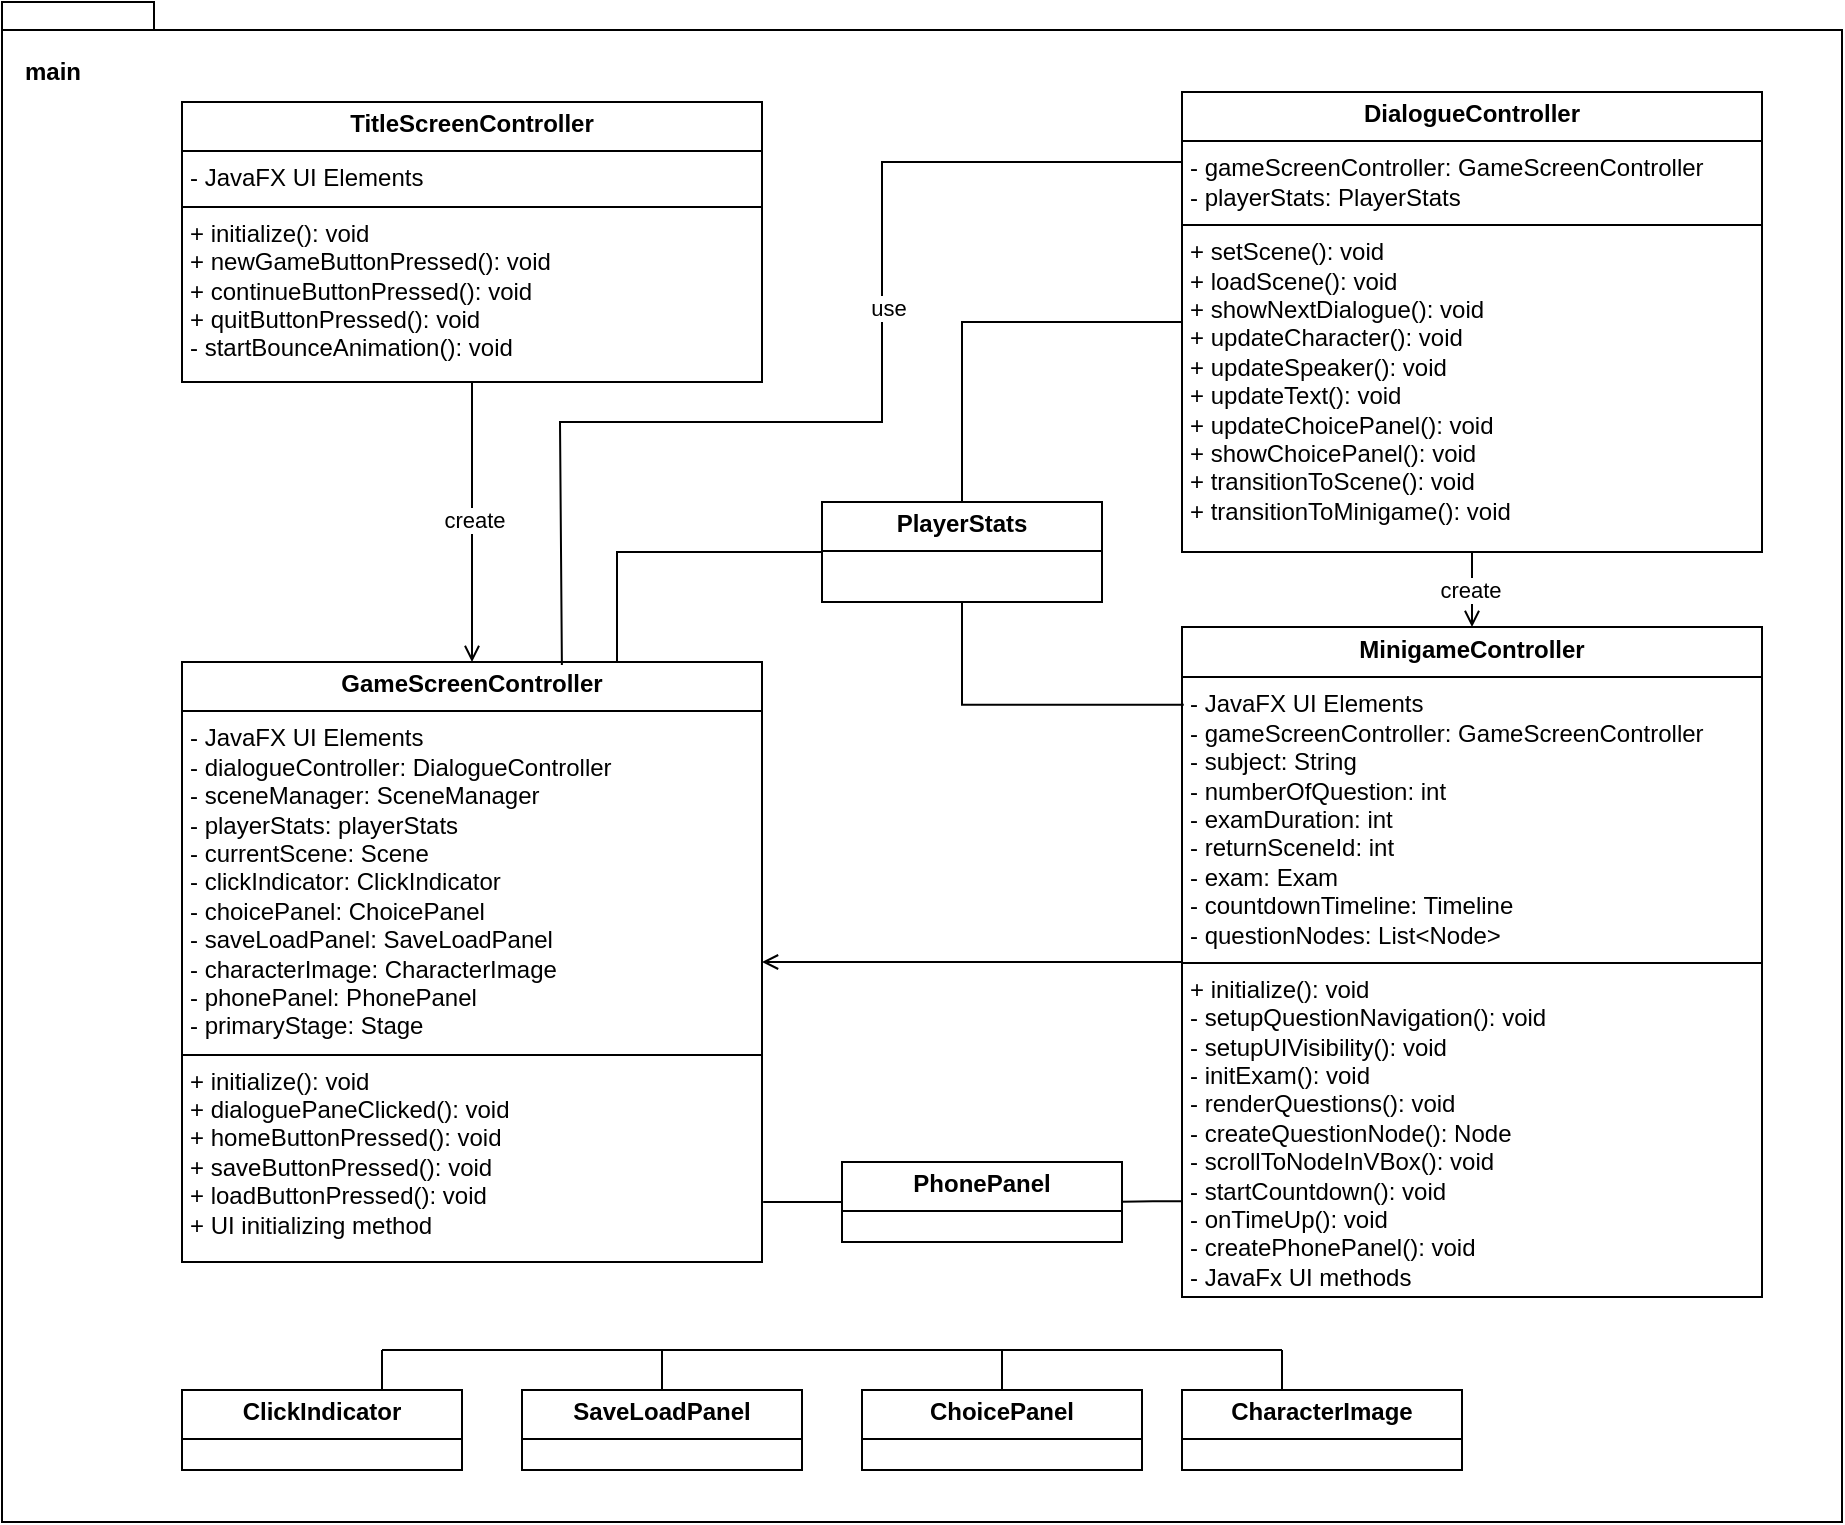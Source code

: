 <mxfile version="27.1.5">
  <diagram name="Page-1" id="SqGCTpaOQzMtZz4SnV6E">
    <mxGraphModel dx="1585" dy="845" grid="1" gridSize="10" guides="1" tooltips="1" connect="1" arrows="1" fold="1" page="1" pageScale="1" pageWidth="827" pageHeight="1169" math="0" shadow="0">
      <root>
        <mxCell id="0" />
        <mxCell id="1" parent="0" />
        <mxCell id="EHqXg8fL_dyRlc8cgFJ2-37" value="" style="shape=folder;fontStyle=1;spacingTop=10;tabWidth=40;tabHeight=14;tabPosition=left;html=1;whiteSpace=wrap;" vertex="1" parent="1">
          <mxGeometry x="110" y="50" width="920" height="760" as="geometry" />
        </mxCell>
        <mxCell id="EHqXg8fL_dyRlc8cgFJ2-39" value="&lt;p style=&quot;margin:0px;margin-top:4px;text-align:center;&quot;&gt;&lt;b&gt;TitleScreenController&lt;/b&gt;&lt;/p&gt;&lt;hr size=&quot;1&quot; style=&quot;border-style:solid;&quot;&gt;&lt;p style=&quot;margin:0px;margin-left:4px;&quot;&gt;- JavaFX UI Elements&lt;/p&gt;&lt;hr size=&quot;1&quot; style=&quot;border-style:solid;&quot;&gt;&lt;p style=&quot;margin:0px;margin-left:4px;&quot;&gt;+ initialize(): void&lt;/p&gt;&lt;p style=&quot;margin:0px;margin-left:4px;&quot;&gt;+ newGameButtonPressed(): void&lt;/p&gt;&lt;p style=&quot;margin:0px;margin-left:4px;&quot;&gt;+ continueButtonPressed(): void&lt;/p&gt;&lt;p style=&quot;margin:0px;margin-left:4px;&quot;&gt;+ quitButtonPressed(): void&lt;/p&gt;&lt;p style=&quot;margin:0px;margin-left:4px;&quot;&gt;- startBounceAnimation(): void&lt;/p&gt;" style="verticalAlign=top;align=left;overflow=fill;html=1;whiteSpace=wrap;" vertex="1" parent="1">
          <mxGeometry x="200" y="100" width="290" height="140" as="geometry" />
        </mxCell>
        <mxCell id="EHqXg8fL_dyRlc8cgFJ2-40" value="&lt;p style=&quot;margin:0px;margin-top:4px;text-align:center;&quot;&gt;&lt;b&gt;GameScreenController&lt;/b&gt;&lt;/p&gt;&lt;hr size=&quot;1&quot; style=&quot;border-style:solid;&quot;&gt;&lt;p style=&quot;margin:0px;margin-left:4px;&quot;&gt;- JavaFX UI Elements&lt;/p&gt;&lt;p style=&quot;margin:0px;margin-left:4px;&quot;&gt;- dialogueController: DialogueController&lt;/p&gt;&lt;p style=&quot;margin:0px;margin-left:4px;&quot;&gt;- sceneManager: SceneManager&lt;/p&gt;&lt;p style=&quot;margin:0px;margin-left:4px;&quot;&gt;- playerStats: playerStats&lt;/p&gt;&lt;p style=&quot;margin:0px;margin-left:4px;&quot;&gt;- currentScene: Scene&lt;/p&gt;&lt;p style=&quot;margin:0px;margin-left:4px;&quot;&gt;- clickIndicator: ClickIndicator&lt;/p&gt;&lt;p style=&quot;margin:0px;margin-left:4px;&quot;&gt;- choicePanel: ChoicePanel&lt;/p&gt;&lt;p style=&quot;margin:0px;margin-left:4px;&quot;&gt;- saveLoadPanel: SaveLoadPanel&lt;/p&gt;&lt;p style=&quot;margin:0px;margin-left:4px;&quot;&gt;- characterImage: CharacterImage&lt;/p&gt;&lt;p style=&quot;margin:0px;margin-left:4px;&quot;&gt;- phonePanel: PhonePanel&lt;/p&gt;&lt;p style=&quot;margin:0px;margin-left:4px;&quot;&gt;- primaryStage: Stage&lt;/p&gt;&lt;hr size=&quot;1&quot; style=&quot;border-style:solid;&quot;&gt;&lt;p style=&quot;margin:0px;margin-left:4px;&quot;&gt;+ initialize(): void&lt;/p&gt;&lt;p style=&quot;margin:0px;margin-left:4px;&quot;&gt;+&amp;nbsp;dialoguePaneClicked(): void&lt;/p&gt;&lt;p style=&quot;margin:0px;margin-left:4px;&quot;&gt;+ homeButtonPressed(): void&lt;/p&gt;&lt;p style=&quot;margin:0px;margin-left:4px;&quot;&gt;+ saveButtonPressed(): void&lt;/p&gt;&lt;p style=&quot;margin:0px;margin-left:4px;&quot;&gt;+ loadButtonPressed(): void&lt;/p&gt;&lt;p style=&quot;margin:0px;margin-left:4px;&quot;&gt;+ UI initializing method&lt;/p&gt;" style="verticalAlign=top;align=left;overflow=fill;html=1;whiteSpace=wrap;" vertex="1" parent="1">
          <mxGeometry x="200" y="380" width="290" height="300" as="geometry" />
        </mxCell>
        <mxCell id="EHqXg8fL_dyRlc8cgFJ2-41" value="&lt;p style=&quot;margin:0px;margin-top:4px;text-align:center;&quot;&gt;&lt;b&gt;DialogueController&lt;/b&gt;&lt;/p&gt;&lt;hr size=&quot;1&quot; style=&quot;border-style:solid;&quot;&gt;&lt;p style=&quot;margin:0px;margin-left:4px;&quot;&gt;- gameScreenController: GameScreenController&lt;/p&gt;&lt;p style=&quot;margin:0px;margin-left:4px;&quot;&gt;- playerStats: PlayerStats&lt;/p&gt;&lt;hr size=&quot;1&quot; style=&quot;border-style:solid;&quot;&gt;&lt;p style=&quot;margin:0px;margin-left:4px;&quot;&gt;&lt;span style=&quot;background-color: transparent;&quot;&gt;+&amp;nbsp;&lt;/span&gt;&lt;span style=&quot;background-color: transparent;&quot;&gt;setScene(): void&lt;/span&gt;&lt;/p&gt;&lt;p style=&quot;margin:0px;margin-left:4px;&quot;&gt;+&amp;nbsp;&lt;span style=&quot;background-color: transparent;&quot;&gt;loadScene(): void&lt;/span&gt;&lt;/p&gt;&lt;p style=&quot;margin:0px;margin-left:4px;&quot;&gt;+&amp;nbsp;&lt;span style=&quot;background-color: transparent;&quot;&gt;showNextDialogue(): void&lt;/span&gt;&lt;/p&gt;&lt;p style=&quot;margin:0px;margin-left:4px;&quot;&gt;+ u&lt;span style=&quot;background-color: transparent;&quot;&gt;pdateCharacter(): void&lt;/span&gt;&lt;/p&gt;&lt;p style=&quot;margin:0px;margin-left:4px;&quot;&gt;+&amp;nbsp;&lt;span style=&quot;background-color: transparent;&quot;&gt;updateSpeaker(): void&lt;/span&gt;&lt;/p&gt;&lt;p style=&quot;margin:0px;margin-left:4px;&quot;&gt;+&amp;nbsp;&lt;span style=&quot;background-color: transparent;&quot;&gt;updateText(): void&lt;/span&gt;&lt;/p&gt;&lt;p style=&quot;margin:0px;margin-left:4px;&quot;&gt;+&amp;nbsp;&lt;span style=&quot;background-color: transparent;&quot;&gt;updateChoicePanel(): void&lt;/span&gt;&lt;/p&gt;&lt;p style=&quot;margin:0px;margin-left:4px;&quot;&gt;+&amp;nbsp;&lt;span style=&quot;background-color: transparent;&quot;&gt;showChoicePanel(): void&lt;/span&gt;&lt;/p&gt;&lt;p style=&quot;margin:0px;margin-left:4px;&quot;&gt;+&amp;nbsp;&lt;span style=&quot;background-color: transparent;&quot;&gt;transitionToScene(): void&lt;/span&gt;&lt;/p&gt;&lt;p style=&quot;margin:0px;margin-left:4px;&quot;&gt;+&amp;nbsp;&lt;span style=&quot;background-color: transparent;&quot;&gt;transitionToMinigame(): void&lt;/span&gt;&lt;br&gt;&lt;/p&gt;" style="verticalAlign=top;align=left;overflow=fill;html=1;whiteSpace=wrap;" vertex="1" parent="1">
          <mxGeometry x="700" y="95" width="290" height="230" as="geometry" />
        </mxCell>
        <mxCell id="EHqXg8fL_dyRlc8cgFJ2-43" value="&lt;p style=&quot;margin:0px;margin-top:4px;text-align:center;&quot;&gt;&lt;b&gt;MinigameController&lt;/b&gt;&lt;/p&gt;&lt;hr size=&quot;1&quot; style=&quot;border-style:solid;&quot;&gt;&lt;p style=&quot;margin:0px;margin-left:4px;&quot;&gt;- JavaFX UI Elements&lt;/p&gt;&lt;p style=&quot;margin:0px;margin-left:4px;&quot;&gt;- gameScreenController: GameScreenController&lt;br&gt;&lt;/p&gt;&lt;p style=&quot;margin:0px;margin-left:4px;&quot;&gt;- subject: String&lt;/p&gt;&lt;p style=&quot;margin:0px;margin-left:4px;&quot;&gt;- numberOfQuestion: int&lt;/p&gt;&lt;p style=&quot;margin:0px;margin-left:4px;&quot;&gt;- examDuration: int&lt;/p&gt;&lt;p style=&quot;margin:0px;margin-left:4px;&quot;&gt;- returnSceneId: int&lt;/p&gt;&lt;p style=&quot;margin:0px;margin-left:4px;&quot;&gt;- exam: Exam&lt;/p&gt;&lt;p style=&quot;margin:0px;margin-left:4px;&quot;&gt;- countdownTimeline: Timeline&lt;/p&gt;&lt;p style=&quot;margin:0px;margin-left:4px;&quot;&gt;- questionNodes: List&amp;lt;Node&amp;gt;&lt;/p&gt;&lt;hr size=&quot;1&quot; style=&quot;border-style:solid;&quot;&gt;&lt;p style=&quot;margin:0px;margin-left:4px;&quot;&gt;+ initialize(): void&lt;/p&gt;&lt;p style=&quot;margin:0px;margin-left:4px;&quot;&gt;- setupQuestionNavigation(): void&lt;/p&gt;&lt;p style=&quot;margin:0px;margin-left:4px;&quot;&gt;- setupUIVisibility(): void&lt;/p&gt;&lt;p style=&quot;margin:0px;margin-left:4px;&quot;&gt;- initExam(): void&lt;/p&gt;&lt;p style=&quot;margin:0px;margin-left:4px;&quot;&gt;- renderQuestions(): void&amp;nbsp;&lt;/p&gt;&lt;p style=&quot;margin:0px;margin-left:4px;&quot;&gt;- createQuestionNode(): Node&lt;/p&gt;&lt;p style=&quot;margin:0px;margin-left:4px;&quot;&gt;- scrollToNodeInVBox(): void&lt;/p&gt;&lt;p style=&quot;margin:0px;margin-left:4px;&quot;&gt;- startCountdown(): void&lt;/p&gt;&lt;p style=&quot;margin:0px;margin-left:4px;&quot;&gt;- onTimeUp(): void&lt;/p&gt;&lt;p style=&quot;margin:0px;margin-left:4px;&quot;&gt;- createPhonePanel(): void&lt;/p&gt;&lt;p style=&quot;margin:0px;margin-left:4px;&quot;&gt;- JavaFx UI methods&lt;/p&gt;" style="verticalAlign=top;align=left;overflow=fill;html=1;whiteSpace=wrap;" vertex="1" parent="1">
          <mxGeometry x="700" y="362.5" width="290" height="335" as="geometry" />
        </mxCell>
        <mxCell id="EHqXg8fL_dyRlc8cgFJ2-44" value="&lt;b&gt;main&lt;/b&gt;" style="text;html=1;align=center;verticalAlign=middle;resizable=0;points=[];autosize=1;strokeColor=none;fillColor=none;" vertex="1" parent="1">
          <mxGeometry x="110" y="70" width="50" height="30" as="geometry" />
        </mxCell>
        <mxCell id="EHqXg8fL_dyRlc8cgFJ2-45" value="" style="endArrow=none;html=1;edgeStyle=orthogonalEdgeStyle;rounded=0;endFill=0;startFill=0;startArrow=open;" edge="1" parent="1" source="EHqXg8fL_dyRlc8cgFJ2-40" target="EHqXg8fL_dyRlc8cgFJ2-39">
          <mxGeometry relative="1" as="geometry">
            <mxPoint x="370" y="380" as="sourcePoint" />
            <mxPoint x="530" y="380" as="targetPoint" />
          </mxGeometry>
        </mxCell>
        <mxCell id="EHqXg8fL_dyRlc8cgFJ2-61" value="create" style="edgeLabel;html=1;align=center;verticalAlign=middle;resizable=0;points=[];" vertex="1" connectable="0" parent="EHqXg8fL_dyRlc8cgFJ2-45">
          <mxGeometry x="0.017" y="-1" relative="1" as="geometry">
            <mxPoint as="offset" />
          </mxGeometry>
        </mxCell>
        <mxCell id="EHqXg8fL_dyRlc8cgFJ2-48" value="&lt;p style=&quot;margin:0px;margin-top:4px;text-align:center;&quot;&gt;&lt;b&gt;PlayerStats&lt;/b&gt;&lt;/p&gt;&lt;hr size=&quot;1&quot; style=&quot;border-style:solid;&quot;&gt;&lt;div style=&quot;height:2px;&quot;&gt;&lt;/div&gt;" style="verticalAlign=top;align=left;overflow=fill;html=1;whiteSpace=wrap;" vertex="1" parent="1">
          <mxGeometry x="520" y="300" width="140" height="50" as="geometry" />
        </mxCell>
        <mxCell id="EHqXg8fL_dyRlc8cgFJ2-49" value="" style="endArrow=none;html=1;edgeStyle=orthogonalEdgeStyle;rounded=0;startArrow=open;startFill=0;" edge="1" parent="1" source="EHqXg8fL_dyRlc8cgFJ2-43" target="EHqXg8fL_dyRlc8cgFJ2-41">
          <mxGeometry relative="1" as="geometry">
            <mxPoint x="355" y="390" as="sourcePoint" />
            <mxPoint x="355" y="290" as="targetPoint" />
          </mxGeometry>
        </mxCell>
        <mxCell id="EHqXg8fL_dyRlc8cgFJ2-60" value="create" style="edgeLabel;html=1;align=center;verticalAlign=middle;resizable=0;points=[];" vertex="1" connectable="0" parent="EHqXg8fL_dyRlc8cgFJ2-49">
          <mxGeometry x="-0.013" y="1" relative="1" as="geometry">
            <mxPoint as="offset" />
          </mxGeometry>
        </mxCell>
        <mxCell id="EHqXg8fL_dyRlc8cgFJ2-50" value="" style="endArrow=open;html=1;edgeStyle=orthogonalEdgeStyle;rounded=0;endFill=0;" edge="1" parent="1" source="EHqXg8fL_dyRlc8cgFJ2-43" target="EHqXg8fL_dyRlc8cgFJ2-40">
          <mxGeometry relative="1" as="geometry">
            <mxPoint x="855" y="373" as="sourcePoint" />
            <mxPoint x="855" y="335" as="targetPoint" />
          </mxGeometry>
        </mxCell>
        <mxCell id="EHqXg8fL_dyRlc8cgFJ2-52" value="" style="endArrow=none;html=1;edgeStyle=orthogonalEdgeStyle;rounded=0;exitX=0.003;exitY=0.116;exitDx=0;exitDy=0;exitPerimeter=0;" edge="1" parent="1" source="EHqXg8fL_dyRlc8cgFJ2-43" target="EHqXg8fL_dyRlc8cgFJ2-48">
          <mxGeometry relative="1" as="geometry">
            <mxPoint x="710" y="540" as="sourcePoint" />
            <mxPoint x="500" y="540" as="targetPoint" />
          </mxGeometry>
        </mxCell>
        <mxCell id="EHqXg8fL_dyRlc8cgFJ2-53" value="" style="endArrow=none;html=1;edgeStyle=orthogonalEdgeStyle;rounded=0;entryX=0.5;entryY=0;entryDx=0;entryDy=0;" edge="1" parent="1" source="EHqXg8fL_dyRlc8cgFJ2-41" target="EHqXg8fL_dyRlc8cgFJ2-48">
          <mxGeometry relative="1" as="geometry">
            <mxPoint x="711" y="221" as="sourcePoint" />
            <mxPoint x="600" y="180" as="targetPoint" />
          </mxGeometry>
        </mxCell>
        <mxCell id="EHqXg8fL_dyRlc8cgFJ2-54" value="" style="endArrow=none;html=1;edgeStyle=orthogonalEdgeStyle;rounded=0;exitX=0;exitY=0.5;exitDx=0;exitDy=0;entryX=0.75;entryY=0;entryDx=0;entryDy=0;" edge="1" parent="1" source="EHqXg8fL_dyRlc8cgFJ2-48" target="EHqXg8fL_dyRlc8cgFJ2-40">
          <mxGeometry relative="1" as="geometry">
            <mxPoint x="525" y="359.54" as="sourcePoint" />
            <mxPoint x="414" y="318.54" as="targetPoint" />
          </mxGeometry>
        </mxCell>
        <mxCell id="EHqXg8fL_dyRlc8cgFJ2-55" value="" style="endArrow=none;html=1;edgeStyle=orthogonalEdgeStyle;rounded=0;exitX=0.655;exitY=0.005;exitDx=0;exitDy=0;exitPerimeter=0;" edge="1" parent="1" source="EHqXg8fL_dyRlc8cgFJ2-40" target="EHqXg8fL_dyRlc8cgFJ2-41">
          <mxGeometry relative="1" as="geometry">
            <mxPoint x="389" y="360" as="sourcePoint" />
            <mxPoint x="720" y="130" as="targetPoint" />
            <Array as="points">
              <mxPoint x="389" y="382" />
              <mxPoint x="389" y="260" />
              <mxPoint x="550" y="260" />
              <mxPoint x="550" y="130" />
            </Array>
          </mxGeometry>
        </mxCell>
        <mxCell id="EHqXg8fL_dyRlc8cgFJ2-59" value="use" style="edgeLabel;html=1;align=center;verticalAlign=middle;resizable=0;points=[];" vertex="1" connectable="0" parent="EHqXg8fL_dyRlc8cgFJ2-55">
          <mxGeometry x="0.209" y="-3" relative="1" as="geometry">
            <mxPoint as="offset" />
          </mxGeometry>
        </mxCell>
        <mxCell id="EHqXg8fL_dyRlc8cgFJ2-62" value="&lt;p style=&quot;margin:0px;margin-top:4px;text-align:center;&quot;&gt;&lt;b&gt;CharacterImage&lt;/b&gt;&lt;/p&gt;&lt;hr size=&quot;1&quot; style=&quot;border-style:solid;&quot;&gt;&lt;div style=&quot;height:2px;&quot;&gt;&lt;/div&gt;" style="verticalAlign=top;align=left;overflow=fill;html=1;whiteSpace=wrap;" vertex="1" parent="1">
          <mxGeometry x="700" y="744" width="140" height="40" as="geometry" />
        </mxCell>
        <mxCell id="EHqXg8fL_dyRlc8cgFJ2-63" value="&lt;p style=&quot;margin:0px;margin-top:4px;text-align:center;&quot;&gt;&lt;b&gt;ChoicePanel&lt;/b&gt;&lt;/p&gt;&lt;hr size=&quot;1&quot; style=&quot;border-style:solid;&quot;&gt;&lt;div style=&quot;height:2px;&quot;&gt;&lt;/div&gt;" style="verticalAlign=top;align=left;overflow=fill;html=1;whiteSpace=wrap;" vertex="1" parent="1">
          <mxGeometry x="540" y="744" width="140" height="40" as="geometry" />
        </mxCell>
        <mxCell id="EHqXg8fL_dyRlc8cgFJ2-64" value="&lt;p style=&quot;margin:0px;margin-top:4px;text-align:center;&quot;&gt;&lt;b&gt;ClickIndicator&lt;/b&gt;&lt;/p&gt;&lt;hr size=&quot;1&quot; style=&quot;border-style:solid;&quot;&gt;&lt;div style=&quot;height:2px;&quot;&gt;&lt;/div&gt;" style="verticalAlign=top;align=left;overflow=fill;html=1;whiteSpace=wrap;" vertex="1" parent="1">
          <mxGeometry x="200" y="744" width="140" height="40" as="geometry" />
        </mxCell>
        <mxCell id="EHqXg8fL_dyRlc8cgFJ2-65" value="&lt;p style=&quot;margin:0px;margin-top:4px;text-align:center;&quot;&gt;&lt;b&gt;PhonePanel&lt;/b&gt;&lt;/p&gt;&lt;hr size=&quot;1&quot; style=&quot;border-style:solid;&quot;&gt;&lt;div style=&quot;height:2px;&quot;&gt;&lt;/div&gt;" style="verticalAlign=top;align=left;overflow=fill;html=1;whiteSpace=wrap;" vertex="1" parent="1">
          <mxGeometry x="530" y="630" width="140" height="40" as="geometry" />
        </mxCell>
        <mxCell id="EHqXg8fL_dyRlc8cgFJ2-66" value="&lt;p style=&quot;margin:0px;margin-top:4px;text-align:center;&quot;&gt;&lt;b&gt;SaveLoadPanel&lt;/b&gt;&lt;/p&gt;&lt;hr size=&quot;1&quot; style=&quot;border-style:solid;&quot;&gt;&lt;div style=&quot;height:2px;&quot;&gt;&lt;/div&gt;" style="verticalAlign=top;align=left;overflow=fill;html=1;whiteSpace=wrap;" vertex="1" parent="1">
          <mxGeometry x="370" y="744" width="140" height="40" as="geometry" />
        </mxCell>
        <mxCell id="EHqXg8fL_dyRlc8cgFJ2-70" value="" style="line;strokeWidth=1;fillColor=none;align=left;verticalAlign=middle;spacingTop=-1;spacingLeft=3;spacingRight=3;rotatable=0;labelPosition=right;points=[];portConstraint=eastwest;strokeColor=inherit;" vertex="1" parent="1">
          <mxGeometry x="300" y="720" width="450" height="8" as="geometry" />
        </mxCell>
        <mxCell id="EHqXg8fL_dyRlc8cgFJ2-71" value="" style="line;strokeWidth=1;fillColor=none;align=left;verticalAlign=middle;spacingTop=-1;spacingLeft=3;spacingRight=3;rotatable=0;labelPosition=right;points=[];portConstraint=eastwest;strokeColor=inherit;direction=south;" vertex="1" parent="1">
          <mxGeometry x="296" y="724" width="8" height="20" as="geometry" />
        </mxCell>
        <mxCell id="EHqXg8fL_dyRlc8cgFJ2-75" value="" style="line;strokeWidth=1;fillColor=none;align=left;verticalAlign=middle;spacingTop=-1;spacingLeft=3;spacingRight=3;rotatable=0;labelPosition=right;points=[];portConstraint=eastwest;strokeColor=inherit;direction=south;" vertex="1" parent="1">
          <mxGeometry x="436" y="724" width="8" height="20" as="geometry" />
        </mxCell>
        <mxCell id="EHqXg8fL_dyRlc8cgFJ2-76" value="" style="line;strokeWidth=1;fillColor=none;align=left;verticalAlign=middle;spacingTop=-1;spacingLeft=3;spacingRight=3;rotatable=0;labelPosition=right;points=[];portConstraint=eastwest;strokeColor=inherit;direction=south;" vertex="1" parent="1">
          <mxGeometry x="606" y="724" width="8" height="20" as="geometry" />
        </mxCell>
        <mxCell id="EHqXg8fL_dyRlc8cgFJ2-78" value="" style="line;strokeWidth=1;fillColor=none;align=left;verticalAlign=middle;spacingTop=-1;spacingLeft=3;spacingRight=3;rotatable=0;labelPosition=right;points=[];portConstraint=eastwest;strokeColor=inherit;direction=south;" vertex="1" parent="1">
          <mxGeometry x="746" y="724" width="8" height="20" as="geometry" />
        </mxCell>
        <mxCell id="EHqXg8fL_dyRlc8cgFJ2-80" value="" style="endArrow=none;html=1;edgeStyle=orthogonalEdgeStyle;rounded=0;endFill=0;entryX=1.002;entryY=0.9;entryDx=0;entryDy=0;entryPerimeter=0;startFill=0;" edge="1" parent="1" source="EHqXg8fL_dyRlc8cgFJ2-65" target="EHqXg8fL_dyRlc8cgFJ2-40">
          <mxGeometry relative="1" as="geometry">
            <mxPoint x="710" y="540" as="sourcePoint" />
            <mxPoint x="500" y="540" as="targetPoint" />
          </mxGeometry>
        </mxCell>
        <mxCell id="EHqXg8fL_dyRlc8cgFJ2-81" value="" style="endArrow=none;html=1;edgeStyle=orthogonalEdgeStyle;rounded=0;endFill=0;entryX=1.002;entryY=0.9;entryDx=0;entryDy=0;entryPerimeter=0;startFill=0;exitX=0;exitY=0.857;exitDx=0;exitDy=0;exitPerimeter=0;" edge="1" parent="1" source="EHqXg8fL_dyRlc8cgFJ2-43">
          <mxGeometry relative="1" as="geometry">
            <mxPoint x="709" y="649.92" as="sourcePoint" />
            <mxPoint x="670" y="649.92" as="targetPoint" />
          </mxGeometry>
        </mxCell>
      </root>
    </mxGraphModel>
  </diagram>
</mxfile>
